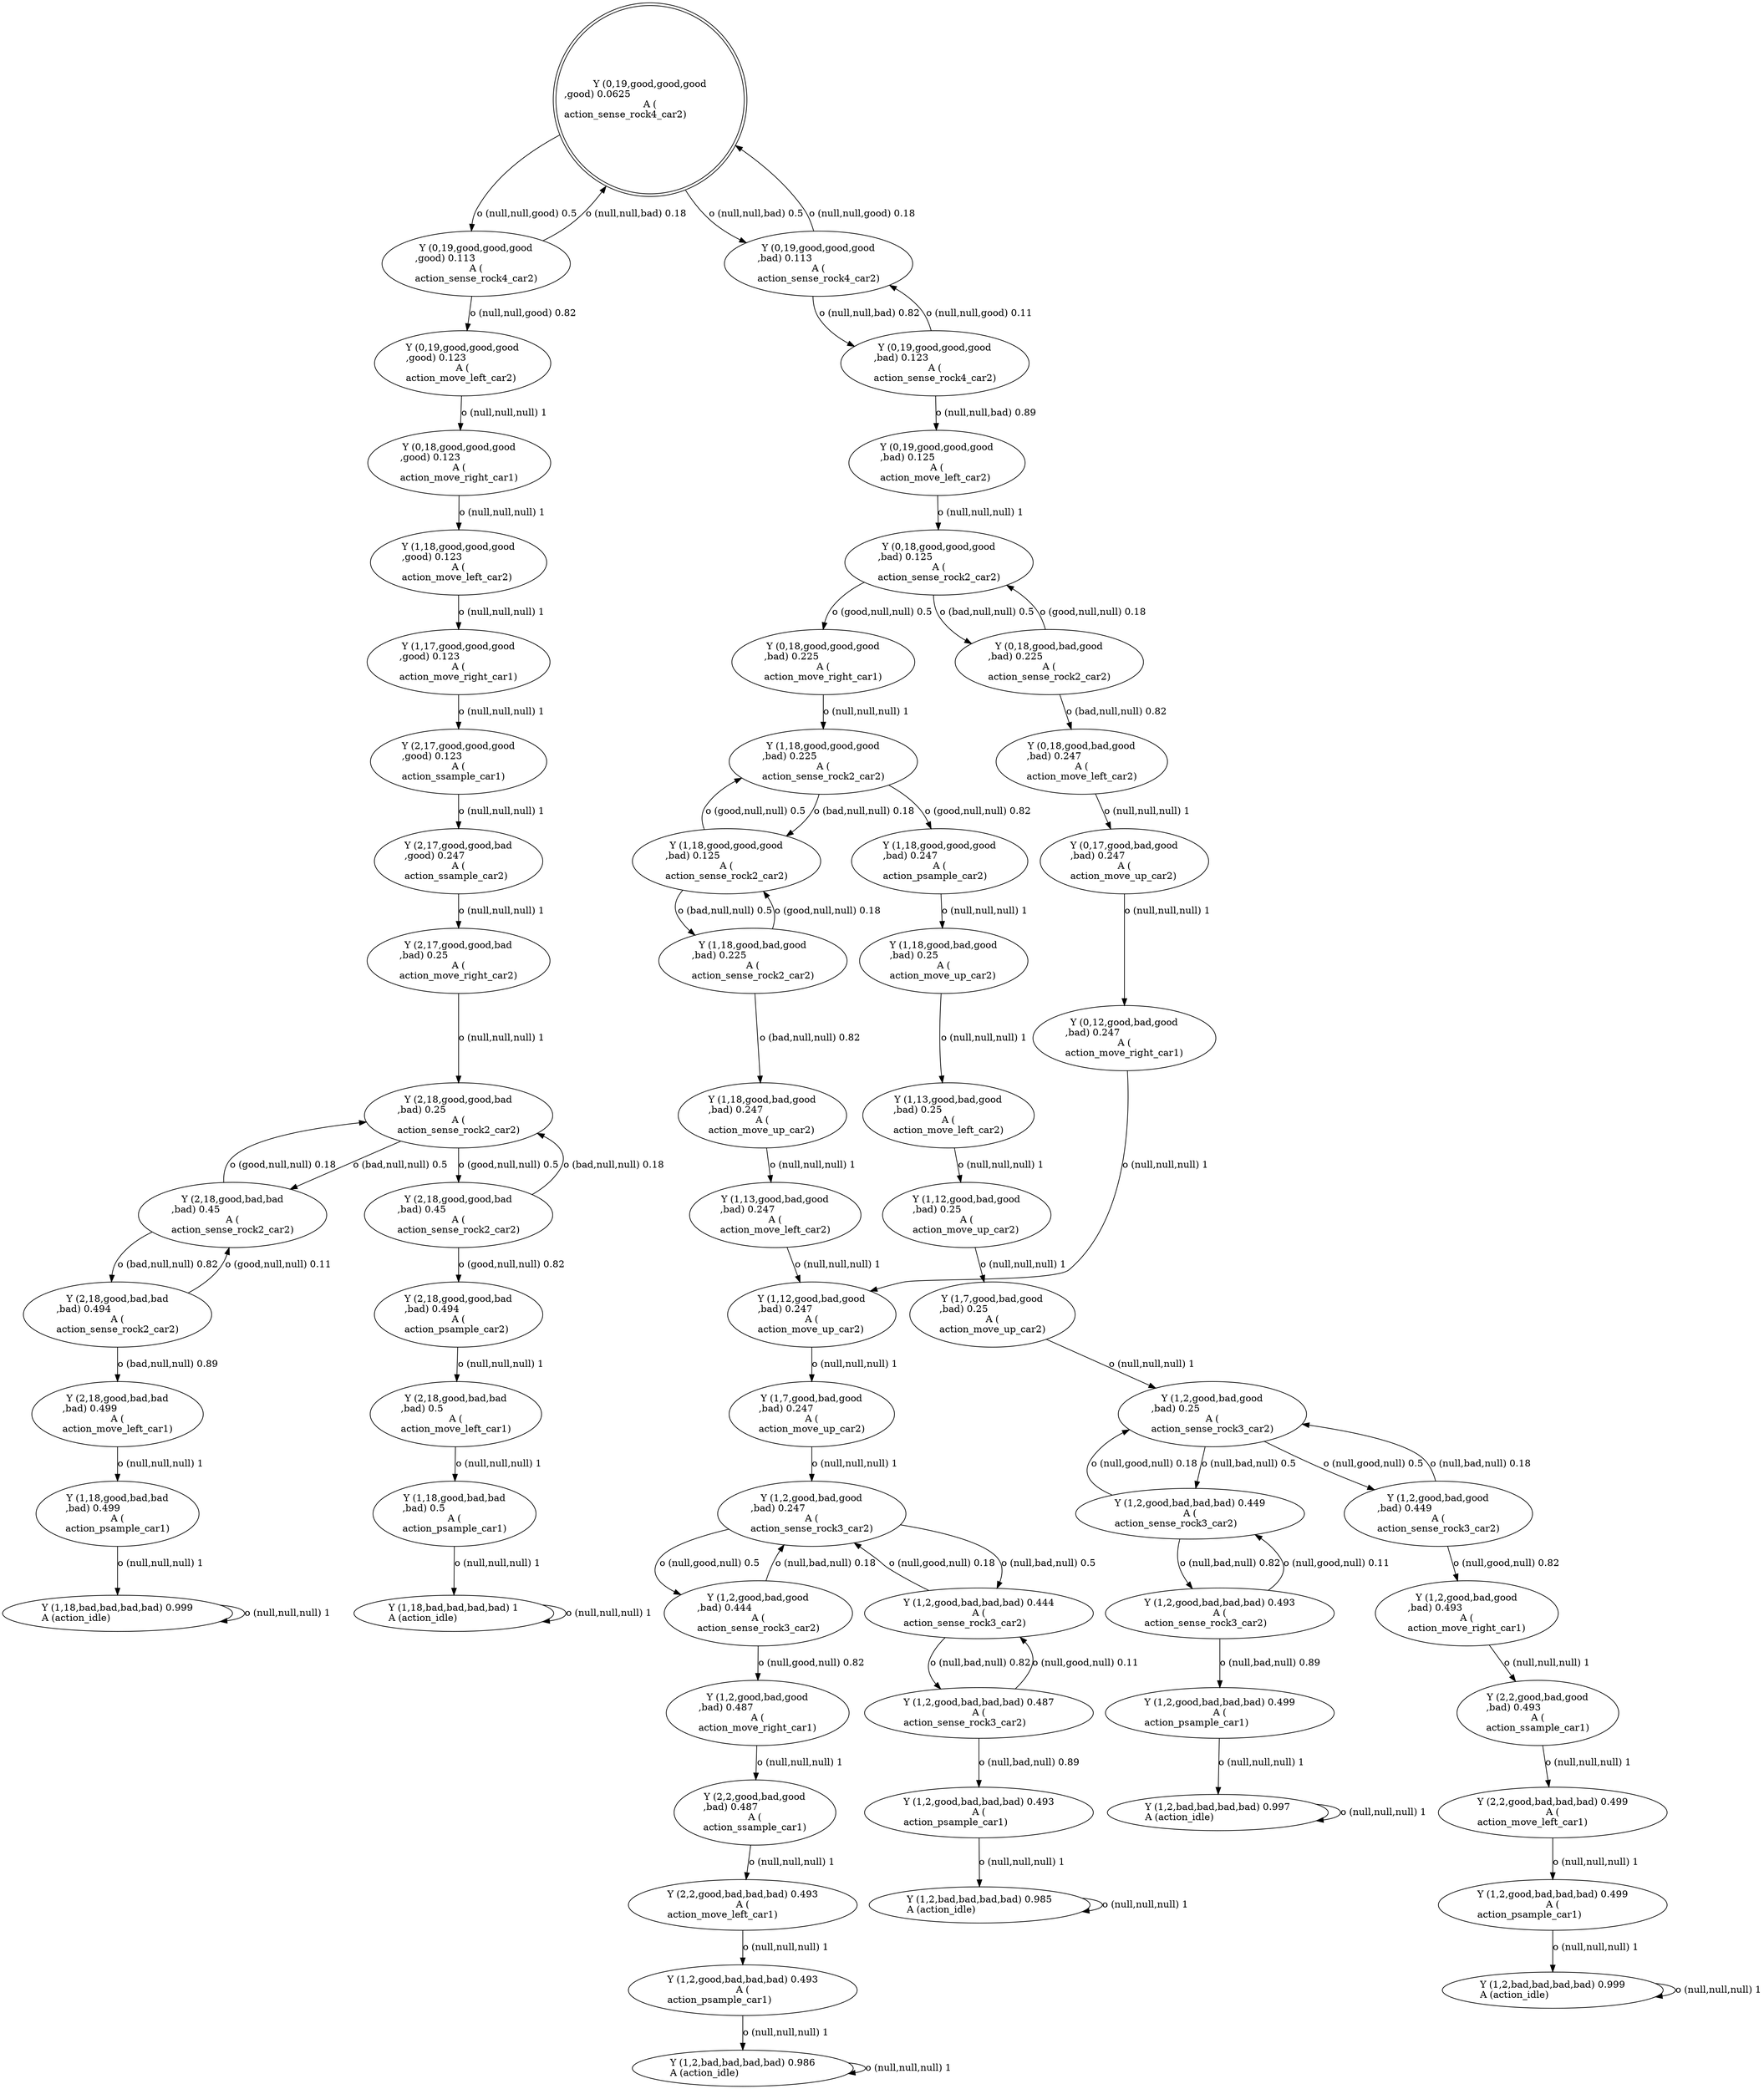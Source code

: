 digraph G
{
root [label="Y (0,19,good,good,good\n,good) 0.0625\lA (\naction_sense_rock4_car2)\l" shape=doublecircle labeljust="l"];
x0row9 [label="Y (0,19,good,good,good\n,good) 0.113\lA (\naction_sense_rock4_car2)\l"];
x0row10 [label="Y (0,19,good,good,good\n,bad) 0.113\lA (\naction_sense_rock4_car2)\l"];
x0row19 [label="Y (0,19,good,good,good\n,good) 0.123\lA (\naction_move_left_car2)\l"];
x0row22 [label="Y (0,18,good,good,good\n,good) 0.123\lA (\naction_move_right_car1)\l"];
x0row29 [label="Y (1,18,good,good,good\n,good) 0.123\lA (\naction_move_left_car2)\l"];
x0row43 [label="Y (1,17,good,good,good\n,good) 0.123\lA (\naction_move_right_car1)\l"];
x0row52 [label="Y (2,17,good,good,good\n,good) 0.123\lA (\naction_ssample_car1)\l"];
x0row64 [label="Y (2,17,good,good,bad\n,good) 0.247\lA (\naction_ssample_car2)\l"];
x0row77 [label="Y (2,17,good,good,bad\n,bad) 0.25\lA (\naction_move_right_car2)\l"];
x0row84 [label="Y (2,18,good,good,bad\n,bad) 0.25\lA (\naction_sense_rock2_car2)\l"];
x0row92 [label="Y (2,18,good,bad,bad\n,bad) 0.5\lA (\naction_move_left_car1)\l"];
x0row93 [label="Y (2,18,good,good,bad\n,bad) 0.45\lA (\naction_sense_rock2_car2)\l"];
x0row94 [label="Y (2,18,good,bad,bad\n,bad) 0.45\lA (\naction_sense_rock2_car2)\l"];
x0row100 [label="Y (2,18,good,good,bad\n,bad) 0.494\lA (\naction_psample_car2)\l"];
x0row107 [label="Y (1,18,good,bad,bad\n,bad) 0.5\lA (\naction_psample_car1)\l"];
x0row115 [label="Y (1,18,bad,bad,bad,bad) 1\lA (action_idle)\l"];
x0row131 [label="Y (2,18,good,bad,bad\n,bad) 0.494\lA (\naction_sense_rock2_car2)\l"];
x0row137 [label="Y (2,18,good,bad,bad\n,bad) 0.499\lA (\naction_move_left_car1)\l"];
x0row138 [label="Y (1,18,good,bad,bad\n,bad) 0.499\lA (\naction_psample_car1)\l"];
x0row146 [label="Y (1,18,bad,bad,bad,bad) 0.999\lA (action_idle)\l"];
x0row167 [label="Y (0,19,good,good,good\n,bad) 0.123\lA (\naction_sense_rock4_car2)\l"];
x0row176 [label="Y (0,19,good,good,good\n,bad) 0.125\lA (\naction_move_left_car2)\l"];
x0row179 [label="Y (0,18,good,good,good\n,bad) 0.125\lA (\naction_sense_rock2_car2)\l"];
x0row186 [label="Y (1,18,good,good,good\n,bad) 0.125\lA (\naction_sense_rock2_car2)\l"];
x0row191 [label="Y (0,18,good,good,good\n,bad) 0.225\lA (\naction_move_right_car1)\l"];
x0row192 [label="Y (0,18,good,bad,good\n,bad) 0.225\lA (\naction_sense_rock2_car2)\l"];
x0row197 [label="Y (1,18,good,good,good\n,bad) 0.225\lA (\naction_sense_rock2_car2)\l"];
x0row213 [label="Y (1,18,good,bad,good\n,bad) 0.25\lA (\naction_move_up_car2)\l"];
x0row214 [label="Y (1,18,good,good,good\n,bad) 0.247\lA (\naction_psample_car2)\l"];
x0row235 [label="Y (1,13,good,bad,good\n,bad) 0.25\lA (\naction_move_left_car2)\l"];
x0row244 [label="Y (1,12,good,bad,good\n,bad) 0.25\lA (\naction_move_up_car2)\l"];
x0row255 [label="Y (1,7,good,bad,good\n,bad) 0.25\lA (\naction_move_up_car2)\l"];
x0row513 [label="Y (1,2,good,bad,bad,bad) 0.493\lA (\naction_psample_car1)\l"];
x0row264 [label="Y (1,2,good,bad,good\n,bad) 0.25\lA (\naction_sense_rock3_car2)\l"];
x0row274 [label="Y (1,2,good,bad,bad,bad) 0.499\lA (\naction_psample_car1)\l"];
x0row275 [label="Y (1,2,good,bad,good\n,bad) 0.449\lA (\naction_sense_rock3_car2)\l"];
x0row276 [label="Y (1,2,good,bad,bad,bad) 0.449\lA (\naction_sense_rock3_car2)\l"];
x0row285 [label="Y (1,2,good,bad,good\n,bad) 0.493\lA (\naction_move_right_car1)\l"];
x0row289 [label="Y (2,2,good,bad,good\n,bad) 0.493\lA (\naction_ssample_car1)\l"];
x0row298 [label="Y (2,2,good,bad,bad,bad) 0.499\lA (\naction_move_left_car1)\l"];
x0row311 [label="Y (1,2,bad,bad,bad,bad) 0.999\lA (action_idle)\l"];
x0row329 [label="Y (1,2,good,bad,bad,bad) 0.493\lA (\naction_sense_rock3_car2)\l"];
x0row338 [label="Y (1,2,good,bad,bad,bad) 0.499\lA (\naction_psample_car1)\l"];
x0row344 [label="Y (1,2,bad,bad,bad,bad) 0.997\lA (action_idle)\l"];
x0row363 [label="Y (1,18,good,bad,good\n,bad) 0.225\lA (\naction_sense_rock2_car2)\l"];
x0row374 [label="Y (1,18,good,bad,good\n,bad) 0.247\lA (\naction_move_up_car2)\l"];
x0row379 [label="Y (0,18,good,bad,good\n,bad) 0.247\lA (\naction_move_left_car2)\l"];
x0row385 [label="Y (1,13,good,bad,good\n,bad) 0.247\lA (\naction_move_left_car2)\l"];
x0row395 [label="Y (1,12,good,bad,good\n,bad) 0.247\lA (\naction_move_up_car2)\l"];
x0row404 [label="Y (0,12,good,bad,good\n,bad) 0.247\lA (\naction_move_right_car1)\l"];
x0row408 [label="Y (1,7,good,bad,good\n,bad) 0.247\lA (\naction_move_up_car2)\l"];
x0row419 [label="Y (1,2,good,bad,good\n,bad) 0.247\lA (\naction_sense_rock3_car2)\l"];
x0row431 [label="Y (1,2,good,bad,bad,bad) 0.493\lA (\naction_psample_car1)\l"];
x0row434 [label="Y (1,2,good,bad,good\n,bad) 0.444\lA (\naction_sense_rock3_car2)\l"];
x0row435 [label="Y (1,2,good,bad,bad,bad) 0.444\lA (\naction_sense_rock3_car2)\l"];
x0row446 [label="Y (1,2,good,bad,good\n,bad) 0.487\lA (\naction_move_right_car1)\l"];
x0row450 [label="Y (2,2,good,bad,good\n,bad) 0.487\lA (\naction_ssample_car1)\l"];
x0row461 [label="Y (2,2,good,bad,bad,bad) 0.493\lA (\naction_move_left_car1)\l"];
x0row478 [label="Y (1,2,bad,bad,bad,bad) 0.986\lA (action_idle)\l"];
x0row502 [label="Y (1,2,good,bad,bad,bad) 0.487\lA (\naction_sense_rock3_car2)\l"];
x0row519 [label="Y (1,2,bad,bad,bad,bad) 0.985\lA (action_idle)\l"];
x0row546 [label="Y (0,17,good,bad,good\n,bad) 0.247\lA (\naction_move_up_car2)\l"];
root -> x0row9 [label="o (null,null,good) 0.5\l"];
root -> x0row10 [label="o (null,null,bad) 0.5\l"];
x0row9 -> x0row19 [label="o (null,null,good) 0.82\l"];
x0row9 -> root [label="o (null,null,bad) 0.18\l"];
x0row19 -> x0row22 [label="o (null,null,null) 1\l"];
x0row22 -> x0row29 [label="o (null,null,null) 1\l"];
x0row29 -> x0row43 [label="o (null,null,null) 1\l"];
x0row43 -> x0row52 [label="o (null,null,null) 1\l"];
x0row52 -> x0row64 [label="o (null,null,null) 1\l"];
x0row64 -> x0row77 [label="o (null,null,null) 1\l"];
x0row77 -> x0row84 [label="o (null,null,null) 1\l"];
x0row84 -> x0row93 [label="o (good,null,null) 0.5\l"];
x0row84 -> x0row94 [label="o (bad,null,null) 0.5\l"];
x0row93 -> x0row100 [label="o (good,null,null) 0.82\l"];
x0row93 -> x0row84 [label="o (bad,null,null) 0.18\l"];
x0row100 -> x0row92 [label="o (null,null,null) 1\l"];
x0row92 -> x0row107 [label="o (null,null,null) 1\l"];
x0row107 -> x0row115 [label="o (null,null,null) 1\l"];
x0row115 -> x0row115 [label="o (null,null,null) 1\l"];
x0row94 -> x0row84 [label="o (good,null,null) 0.18\l"];
x0row94 -> x0row131 [label="o (bad,null,null) 0.82\l"];
x0row131 -> x0row94 [label="o (good,null,null) 0.11\l"];
x0row131 -> x0row137 [label="o (bad,null,null) 0.89\l"];
x0row137 -> x0row138 [label="o (null,null,null) 1\l"];
x0row138 -> x0row146 [label="o (null,null,null) 1\l"];
x0row146 -> x0row146 [label="o (null,null,null) 1\l"];
x0row10 -> root [label="o (null,null,good) 0.18\l"];
x0row10 -> x0row167 [label="o (null,null,bad) 0.82\l"];
x0row167 -> x0row10 [label="o (null,null,good) 0.11\l"];
x0row167 -> x0row176 [label="o (null,null,bad) 0.89\l"];
x0row176 -> x0row179 [label="o (null,null,null) 1\l"];
x0row179 -> x0row191 [label="o (good,null,null) 0.5\l"];
x0row179 -> x0row192 [label="o (bad,null,null) 0.5\l"];
x0row191 -> x0row197 [label="o (null,null,null) 1\l"];
x0row197 -> x0row214 [label="o (good,null,null) 0.82\l"];
x0row197 -> x0row186 [label="o (bad,null,null) 0.18\l"];
x0row214 -> x0row213 [label="o (null,null,null) 1\l"];
x0row213 -> x0row235 [label="o (null,null,null) 1\l"];
x0row235 -> x0row244 [label="o (null,null,null) 1\l"];
x0row244 -> x0row255 [label="o (null,null,null) 1\l"];
x0row255 -> x0row264 [label="o (null,null,null) 1\l"];
x0row264 -> x0row275 [label="o (null,good,null) 0.5\l"];
x0row264 -> x0row276 [label="o (null,bad,null) 0.5\l"];
x0row275 -> x0row285 [label="o (null,good,null) 0.82\l"];
x0row275 -> x0row264 [label="o (null,bad,null) 0.18\l"];
x0row285 -> x0row289 [label="o (null,null,null) 1\l"];
x0row289 -> x0row298 [label="o (null,null,null) 1\l"];
x0row298 -> x0row274 [label="o (null,null,null) 1\l"];
x0row274 -> x0row311 [label="o (null,null,null) 1\l"];
x0row311 -> x0row311 [label="o (null,null,null) 1\l"];
x0row276 -> x0row264 [label="o (null,good,null) 0.18\l"];
x0row276 -> x0row329 [label="o (null,bad,null) 0.82\l"];
x0row329 -> x0row276 [label="o (null,good,null) 0.11\l"];
x0row329 -> x0row338 [label="o (null,bad,null) 0.89\l"];
x0row338 -> x0row344 [label="o (null,null,null) 1\l"];
x0row344 -> x0row344 [label="o (null,null,null) 1\l"];
x0row186 -> x0row197 [label="o (good,null,null) 0.5\l"];
x0row186 -> x0row363 [label="o (bad,null,null) 0.5\l"];
x0row363 -> x0row186 [label="o (good,null,null) 0.18\l"];
x0row363 -> x0row374 [label="o (bad,null,null) 0.82\l"];
x0row374 -> x0row385 [label="o (null,null,null) 1\l"];
x0row385 -> x0row395 [label="o (null,null,null) 1\l"];
x0row395 -> x0row408 [label="o (null,null,null) 1\l"];
x0row408 -> x0row419 [label="o (null,null,null) 1\l"];
x0row419 -> x0row434 [label="o (null,good,null) 0.5\l"];
x0row419 -> x0row435 [label="o (null,bad,null) 0.5\l"];
x0row434 -> x0row446 [label="o (null,good,null) 0.82\l"];
x0row434 -> x0row419 [label="o (null,bad,null) 0.18\l"];
x0row446 -> x0row450 [label="o (null,null,null) 1\l"];
x0row450 -> x0row461 [label="o (null,null,null) 1\l"];
x0row461 -> x0row431 [label="o (null,null,null) 1\l"];
x0row431 -> x0row478 [label="o (null,null,null) 1\l"];
x0row478 -> x0row478 [label="o (null,null,null) 1\l"];
x0row435 -> x0row419 [label="o (null,good,null) 0.18\l"];
x0row435 -> x0row502 [label="o (null,bad,null) 0.82\l"];
x0row502 -> x0row435 [label="o (null,good,null) 0.11\l"];
x0row502 -> x0row513 [label="o (null,bad,null) 0.89\l"];
x0row513 -> x0row519 [label="o (null,null,null) 1\l"];
x0row519 -> x0row519 [label="o (null,null,null) 1\l"];
x0row192 -> x0row179 [label="o (good,null,null) 0.18\l"];
x0row192 -> x0row379 [label="o (bad,null,null) 0.82\l"];
x0row379 -> x0row546 [label="o (null,null,null) 1\l"];
x0row546 -> x0row404 [label="o (null,null,null) 1\l"];
x0row404 -> x0row395 [label="o (null,null,null) 1\l"];
}
